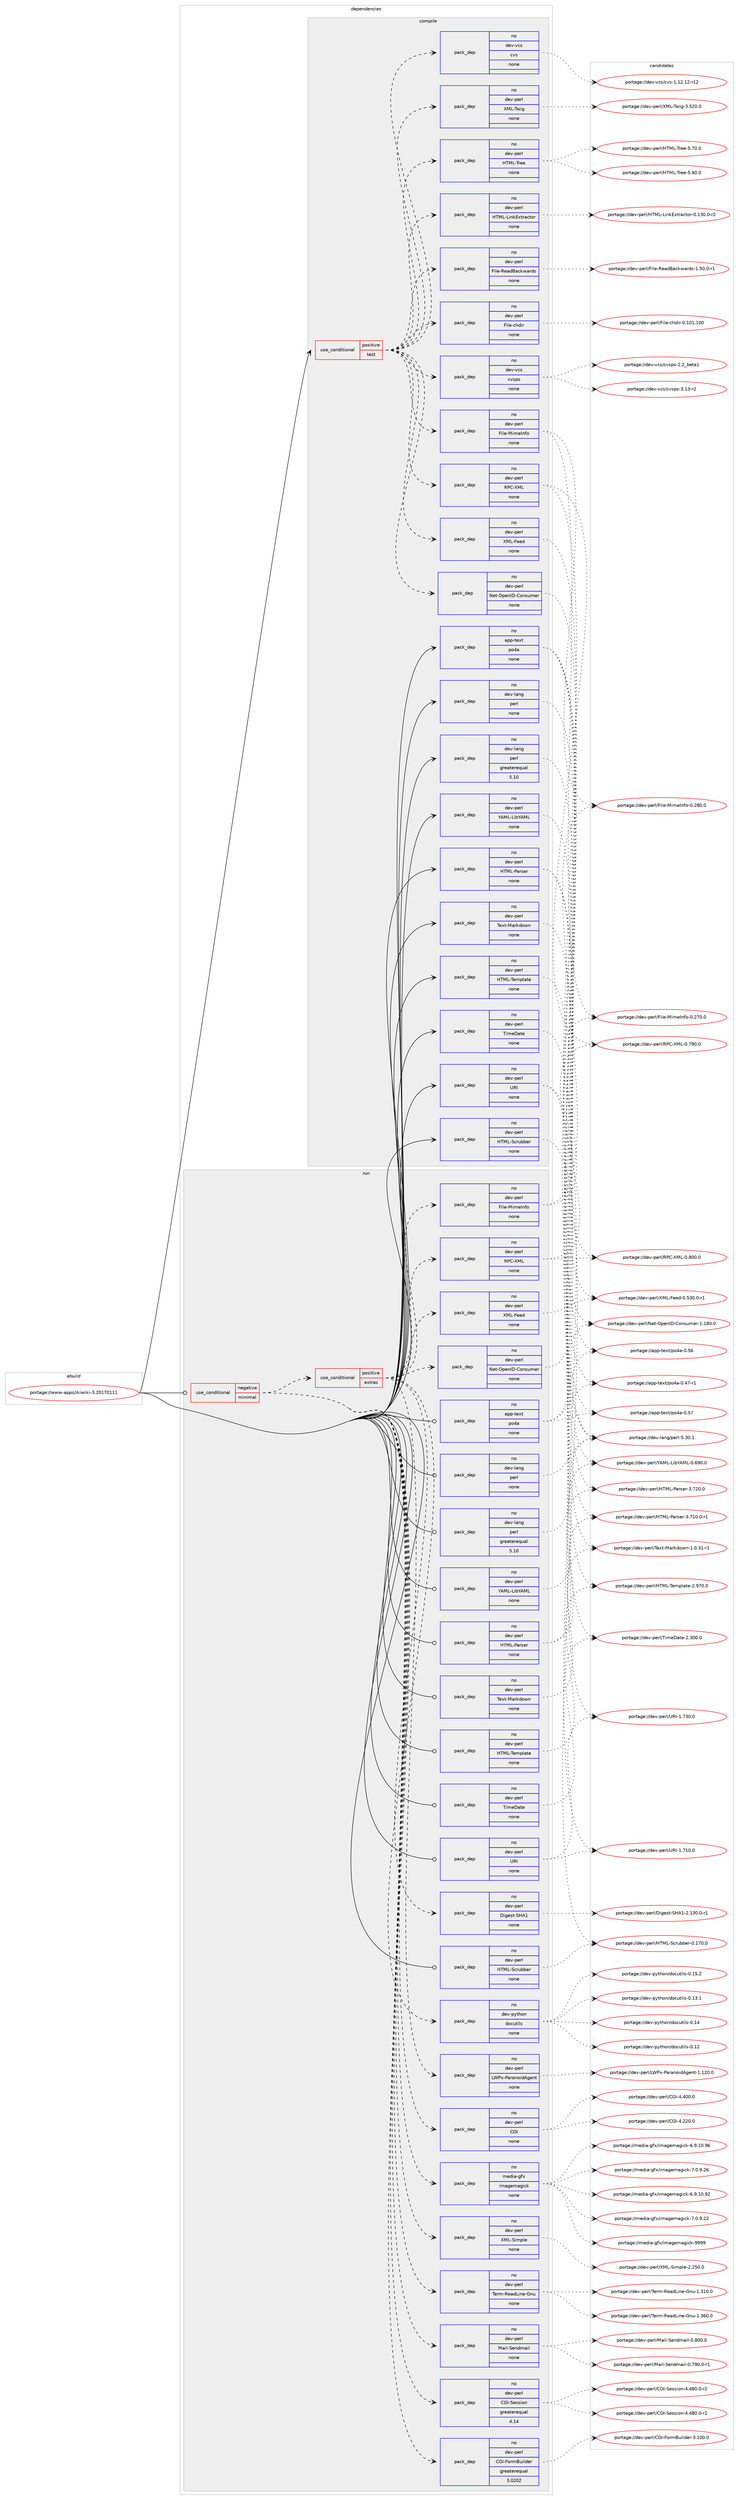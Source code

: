 digraph prolog {

# *************
# Graph options
# *************

newrank=true;
concentrate=true;
compound=true;
graph [rankdir=LR,fontname=Helvetica,fontsize=10,ranksep=1.5];#, ranksep=2.5, nodesep=0.2];
edge  [arrowhead=vee];
node  [fontname=Helvetica,fontsize=10];

# **********
# The ebuild
# **********

subgraph cluster_leftcol {
color=gray;
rank=same;
label=<<i>ebuild</i>>;
id [label="portage://www-apps/ikiwiki-3.20170111", color=red, width=4, href="../www-apps/ikiwiki-3.20170111.svg"];
}

# ****************
# The dependencies
# ****************

subgraph cluster_midcol {
color=gray;
label=<<i>dependencies</i>>;
subgraph cluster_compile {
fillcolor="#eeeeee";
style=filled;
label=<<i>compile</i>>;
subgraph cond4173 {
dependency24851 [label=<<TABLE BORDER="0" CELLBORDER="1" CELLSPACING="0" CELLPADDING="4"><TR><TD ROWSPAN="3" CELLPADDING="10">use_conditional</TD></TR><TR><TD>positive</TD></TR><TR><TD>test</TD></TR></TABLE>>, shape=none, color=red];
subgraph pack20230 {
dependency24852 [label=<<TABLE BORDER="0" CELLBORDER="1" CELLSPACING="0" CELLPADDING="4" WIDTH="220"><TR><TD ROWSPAN="6" CELLPADDING="30">pack_dep</TD></TR><TR><TD WIDTH="110">no</TD></TR><TR><TD>dev-perl</TD></TR><TR><TD>File-chdir</TD></TR><TR><TD>none</TD></TR><TR><TD></TD></TR></TABLE>>, shape=none, color=blue];
}
dependency24851:e -> dependency24852:w [weight=20,style="dashed",arrowhead="vee"];
subgraph pack20231 {
dependency24853 [label=<<TABLE BORDER="0" CELLBORDER="1" CELLSPACING="0" CELLPADDING="4" WIDTH="220"><TR><TD ROWSPAN="6" CELLPADDING="30">pack_dep</TD></TR><TR><TD WIDTH="110">no</TD></TR><TR><TD>dev-perl</TD></TR><TR><TD>File-ReadBackwards</TD></TR><TR><TD>none</TD></TR><TR><TD></TD></TR></TABLE>>, shape=none, color=blue];
}
dependency24851:e -> dependency24853:w [weight=20,style="dashed",arrowhead="vee"];
subgraph pack20232 {
dependency24854 [label=<<TABLE BORDER="0" CELLBORDER="1" CELLSPACING="0" CELLPADDING="4" WIDTH="220"><TR><TD ROWSPAN="6" CELLPADDING="30">pack_dep</TD></TR><TR><TD WIDTH="110">no</TD></TR><TR><TD>dev-perl</TD></TR><TR><TD>File-MimeInfo</TD></TR><TR><TD>none</TD></TR><TR><TD></TD></TR></TABLE>>, shape=none, color=blue];
}
dependency24851:e -> dependency24854:w [weight=20,style="dashed",arrowhead="vee"];
subgraph pack20233 {
dependency24855 [label=<<TABLE BORDER="0" CELLBORDER="1" CELLSPACING="0" CELLPADDING="4" WIDTH="220"><TR><TD ROWSPAN="6" CELLPADDING="30">pack_dep</TD></TR><TR><TD WIDTH="110">no</TD></TR><TR><TD>dev-perl</TD></TR><TR><TD>HTML-LinkExtractor</TD></TR><TR><TD>none</TD></TR><TR><TD></TD></TR></TABLE>>, shape=none, color=blue];
}
dependency24851:e -> dependency24855:w [weight=20,style="dashed",arrowhead="vee"];
subgraph pack20234 {
dependency24856 [label=<<TABLE BORDER="0" CELLBORDER="1" CELLSPACING="0" CELLPADDING="4" WIDTH="220"><TR><TD ROWSPAN="6" CELLPADDING="30">pack_dep</TD></TR><TR><TD WIDTH="110">no</TD></TR><TR><TD>dev-perl</TD></TR><TR><TD>HTML-Tree</TD></TR><TR><TD>none</TD></TR><TR><TD></TD></TR></TABLE>>, shape=none, color=blue];
}
dependency24851:e -> dependency24856:w [weight=20,style="dashed",arrowhead="vee"];
subgraph pack20235 {
dependency24857 [label=<<TABLE BORDER="0" CELLBORDER="1" CELLSPACING="0" CELLPADDING="4" WIDTH="220"><TR><TD ROWSPAN="6" CELLPADDING="30">pack_dep</TD></TR><TR><TD WIDTH="110">no</TD></TR><TR><TD>dev-perl</TD></TR><TR><TD>Net-OpenID-Consumer</TD></TR><TR><TD>none</TD></TR><TR><TD></TD></TR></TABLE>>, shape=none, color=blue];
}
dependency24851:e -> dependency24857:w [weight=20,style="dashed",arrowhead="vee"];
subgraph pack20236 {
dependency24858 [label=<<TABLE BORDER="0" CELLBORDER="1" CELLSPACING="0" CELLPADDING="4" WIDTH="220"><TR><TD ROWSPAN="6" CELLPADDING="30">pack_dep</TD></TR><TR><TD WIDTH="110">no</TD></TR><TR><TD>dev-perl</TD></TR><TR><TD>RPC-XML</TD></TR><TR><TD>none</TD></TR><TR><TD></TD></TR></TABLE>>, shape=none, color=blue];
}
dependency24851:e -> dependency24858:w [weight=20,style="dashed",arrowhead="vee"];
subgraph pack20237 {
dependency24859 [label=<<TABLE BORDER="0" CELLBORDER="1" CELLSPACING="0" CELLPADDING="4" WIDTH="220"><TR><TD ROWSPAN="6" CELLPADDING="30">pack_dep</TD></TR><TR><TD WIDTH="110">no</TD></TR><TR><TD>dev-perl</TD></TR><TR><TD>XML-Feed</TD></TR><TR><TD>none</TD></TR><TR><TD></TD></TR></TABLE>>, shape=none, color=blue];
}
dependency24851:e -> dependency24859:w [weight=20,style="dashed",arrowhead="vee"];
subgraph pack20238 {
dependency24860 [label=<<TABLE BORDER="0" CELLBORDER="1" CELLSPACING="0" CELLPADDING="4" WIDTH="220"><TR><TD ROWSPAN="6" CELLPADDING="30">pack_dep</TD></TR><TR><TD WIDTH="110">no</TD></TR><TR><TD>dev-perl</TD></TR><TR><TD>XML-Twig</TD></TR><TR><TD>none</TD></TR><TR><TD></TD></TR></TABLE>>, shape=none, color=blue];
}
dependency24851:e -> dependency24860:w [weight=20,style="dashed",arrowhead="vee"];
subgraph pack20239 {
dependency24861 [label=<<TABLE BORDER="0" CELLBORDER="1" CELLSPACING="0" CELLPADDING="4" WIDTH="220"><TR><TD ROWSPAN="6" CELLPADDING="30">pack_dep</TD></TR><TR><TD WIDTH="110">no</TD></TR><TR><TD>dev-vcs</TD></TR><TR><TD>cvs</TD></TR><TR><TD>none</TD></TR><TR><TD></TD></TR></TABLE>>, shape=none, color=blue];
}
dependency24851:e -> dependency24861:w [weight=20,style="dashed",arrowhead="vee"];
subgraph pack20240 {
dependency24862 [label=<<TABLE BORDER="0" CELLBORDER="1" CELLSPACING="0" CELLPADDING="4" WIDTH="220"><TR><TD ROWSPAN="6" CELLPADDING="30">pack_dep</TD></TR><TR><TD WIDTH="110">no</TD></TR><TR><TD>dev-vcs</TD></TR><TR><TD>cvsps</TD></TR><TR><TD>none</TD></TR><TR><TD></TD></TR></TABLE>>, shape=none, color=blue];
}
dependency24851:e -> dependency24862:w [weight=20,style="dashed",arrowhead="vee"];
}
id:e -> dependency24851:w [weight=20,style="solid",arrowhead="vee"];
subgraph pack20241 {
dependency24863 [label=<<TABLE BORDER="0" CELLBORDER="1" CELLSPACING="0" CELLPADDING="4" WIDTH="220"><TR><TD ROWSPAN="6" CELLPADDING="30">pack_dep</TD></TR><TR><TD WIDTH="110">no</TD></TR><TR><TD>app-text</TD></TR><TR><TD>po4a</TD></TR><TR><TD>none</TD></TR><TR><TD></TD></TR></TABLE>>, shape=none, color=blue];
}
id:e -> dependency24863:w [weight=20,style="solid",arrowhead="vee"];
subgraph pack20242 {
dependency24864 [label=<<TABLE BORDER="0" CELLBORDER="1" CELLSPACING="0" CELLPADDING="4" WIDTH="220"><TR><TD ROWSPAN="6" CELLPADDING="30">pack_dep</TD></TR><TR><TD WIDTH="110">no</TD></TR><TR><TD>dev-lang</TD></TR><TR><TD>perl</TD></TR><TR><TD>greaterequal</TD></TR><TR><TD>5.10</TD></TR></TABLE>>, shape=none, color=blue];
}
id:e -> dependency24864:w [weight=20,style="solid",arrowhead="vee"];
subgraph pack20243 {
dependency24865 [label=<<TABLE BORDER="0" CELLBORDER="1" CELLSPACING="0" CELLPADDING="4" WIDTH="220"><TR><TD ROWSPAN="6" CELLPADDING="30">pack_dep</TD></TR><TR><TD WIDTH="110">no</TD></TR><TR><TD>dev-lang</TD></TR><TR><TD>perl</TD></TR><TR><TD>none</TD></TR><TR><TD></TD></TR></TABLE>>, shape=none, color=blue];
}
id:e -> dependency24865:w [weight=20,style="solid",arrowhead="vee"];
subgraph pack20244 {
dependency24866 [label=<<TABLE BORDER="0" CELLBORDER="1" CELLSPACING="0" CELLPADDING="4" WIDTH="220"><TR><TD ROWSPAN="6" CELLPADDING="30">pack_dep</TD></TR><TR><TD WIDTH="110">no</TD></TR><TR><TD>dev-perl</TD></TR><TR><TD>HTML-Parser</TD></TR><TR><TD>none</TD></TR><TR><TD></TD></TR></TABLE>>, shape=none, color=blue];
}
id:e -> dependency24866:w [weight=20,style="solid",arrowhead="vee"];
subgraph pack20245 {
dependency24867 [label=<<TABLE BORDER="0" CELLBORDER="1" CELLSPACING="0" CELLPADDING="4" WIDTH="220"><TR><TD ROWSPAN="6" CELLPADDING="30">pack_dep</TD></TR><TR><TD WIDTH="110">no</TD></TR><TR><TD>dev-perl</TD></TR><TR><TD>HTML-Scrubber</TD></TR><TR><TD>none</TD></TR><TR><TD></TD></TR></TABLE>>, shape=none, color=blue];
}
id:e -> dependency24867:w [weight=20,style="solid",arrowhead="vee"];
subgraph pack20246 {
dependency24868 [label=<<TABLE BORDER="0" CELLBORDER="1" CELLSPACING="0" CELLPADDING="4" WIDTH="220"><TR><TD ROWSPAN="6" CELLPADDING="30">pack_dep</TD></TR><TR><TD WIDTH="110">no</TD></TR><TR><TD>dev-perl</TD></TR><TR><TD>HTML-Template</TD></TR><TR><TD>none</TD></TR><TR><TD></TD></TR></TABLE>>, shape=none, color=blue];
}
id:e -> dependency24868:w [weight=20,style="solid",arrowhead="vee"];
subgraph pack20247 {
dependency24869 [label=<<TABLE BORDER="0" CELLBORDER="1" CELLSPACING="0" CELLPADDING="4" WIDTH="220"><TR><TD ROWSPAN="6" CELLPADDING="30">pack_dep</TD></TR><TR><TD WIDTH="110">no</TD></TR><TR><TD>dev-perl</TD></TR><TR><TD>Text-Markdown</TD></TR><TR><TD>none</TD></TR><TR><TD></TD></TR></TABLE>>, shape=none, color=blue];
}
id:e -> dependency24869:w [weight=20,style="solid",arrowhead="vee"];
subgraph pack20248 {
dependency24870 [label=<<TABLE BORDER="0" CELLBORDER="1" CELLSPACING="0" CELLPADDING="4" WIDTH="220"><TR><TD ROWSPAN="6" CELLPADDING="30">pack_dep</TD></TR><TR><TD WIDTH="110">no</TD></TR><TR><TD>dev-perl</TD></TR><TR><TD>TimeDate</TD></TR><TR><TD>none</TD></TR><TR><TD></TD></TR></TABLE>>, shape=none, color=blue];
}
id:e -> dependency24870:w [weight=20,style="solid",arrowhead="vee"];
subgraph pack20249 {
dependency24871 [label=<<TABLE BORDER="0" CELLBORDER="1" CELLSPACING="0" CELLPADDING="4" WIDTH="220"><TR><TD ROWSPAN="6" CELLPADDING="30">pack_dep</TD></TR><TR><TD WIDTH="110">no</TD></TR><TR><TD>dev-perl</TD></TR><TR><TD>URI</TD></TR><TR><TD>none</TD></TR><TR><TD></TD></TR></TABLE>>, shape=none, color=blue];
}
id:e -> dependency24871:w [weight=20,style="solid",arrowhead="vee"];
subgraph pack20250 {
dependency24872 [label=<<TABLE BORDER="0" CELLBORDER="1" CELLSPACING="0" CELLPADDING="4" WIDTH="220"><TR><TD ROWSPAN="6" CELLPADDING="30">pack_dep</TD></TR><TR><TD WIDTH="110">no</TD></TR><TR><TD>dev-perl</TD></TR><TR><TD>YAML-LibYAML</TD></TR><TR><TD>none</TD></TR><TR><TD></TD></TR></TABLE>>, shape=none, color=blue];
}
id:e -> dependency24872:w [weight=20,style="solid",arrowhead="vee"];
}
subgraph cluster_compileandrun {
fillcolor="#eeeeee";
style=filled;
label=<<i>compile and run</i>>;
}
subgraph cluster_run {
fillcolor="#eeeeee";
style=filled;
label=<<i>run</i>>;
subgraph cond4174 {
dependency24873 [label=<<TABLE BORDER="0" CELLBORDER="1" CELLSPACING="0" CELLPADDING="4"><TR><TD ROWSPAN="3" CELLPADDING="10">use_conditional</TD></TR><TR><TD>negative</TD></TR><TR><TD>minimal</TD></TR></TABLE>>, shape=none, color=red];
subgraph pack20251 {
dependency24874 [label=<<TABLE BORDER="0" CELLBORDER="1" CELLSPACING="0" CELLPADDING="4" WIDTH="220"><TR><TD ROWSPAN="6" CELLPADDING="30">pack_dep</TD></TR><TR><TD WIDTH="110">no</TD></TR><TR><TD>dev-perl</TD></TR><TR><TD>CGI</TD></TR><TR><TD>none</TD></TR><TR><TD></TD></TR></TABLE>>, shape=none, color=blue];
}
dependency24873:e -> dependency24874:w [weight=20,style="dashed",arrowhead="vee"];
subgraph pack20252 {
dependency24875 [label=<<TABLE BORDER="0" CELLBORDER="1" CELLSPACING="0" CELLPADDING="4" WIDTH="220"><TR><TD ROWSPAN="6" CELLPADDING="30">pack_dep</TD></TR><TR><TD WIDTH="110">no</TD></TR><TR><TD>dev-perl</TD></TR><TR><TD>CGI-FormBuilder</TD></TR><TR><TD>greaterequal</TD></TR><TR><TD>3.0202</TD></TR></TABLE>>, shape=none, color=blue];
}
dependency24873:e -> dependency24875:w [weight=20,style="dashed",arrowhead="vee"];
subgraph pack20253 {
dependency24876 [label=<<TABLE BORDER="0" CELLBORDER="1" CELLSPACING="0" CELLPADDING="4" WIDTH="220"><TR><TD ROWSPAN="6" CELLPADDING="30">pack_dep</TD></TR><TR><TD WIDTH="110">no</TD></TR><TR><TD>dev-perl</TD></TR><TR><TD>CGI-Session</TD></TR><TR><TD>greaterequal</TD></TR><TR><TD>4.14</TD></TR></TABLE>>, shape=none, color=blue];
}
dependency24873:e -> dependency24876:w [weight=20,style="dashed",arrowhead="vee"];
subgraph pack20254 {
dependency24877 [label=<<TABLE BORDER="0" CELLBORDER="1" CELLSPACING="0" CELLPADDING="4" WIDTH="220"><TR><TD ROWSPAN="6" CELLPADDING="30">pack_dep</TD></TR><TR><TD WIDTH="110">no</TD></TR><TR><TD>dev-perl</TD></TR><TR><TD>Mail-Sendmail</TD></TR><TR><TD>none</TD></TR><TR><TD></TD></TR></TABLE>>, shape=none, color=blue];
}
dependency24873:e -> dependency24877:w [weight=20,style="dashed",arrowhead="vee"];
subgraph pack20255 {
dependency24878 [label=<<TABLE BORDER="0" CELLBORDER="1" CELLSPACING="0" CELLPADDING="4" WIDTH="220"><TR><TD ROWSPAN="6" CELLPADDING="30">pack_dep</TD></TR><TR><TD WIDTH="110">no</TD></TR><TR><TD>dev-perl</TD></TR><TR><TD>Term-ReadLine-Gnu</TD></TR><TR><TD>none</TD></TR><TR><TD></TD></TR></TABLE>>, shape=none, color=blue];
}
dependency24873:e -> dependency24878:w [weight=20,style="dashed",arrowhead="vee"];
subgraph pack20256 {
dependency24879 [label=<<TABLE BORDER="0" CELLBORDER="1" CELLSPACING="0" CELLPADDING="4" WIDTH="220"><TR><TD ROWSPAN="6" CELLPADDING="30">pack_dep</TD></TR><TR><TD WIDTH="110">no</TD></TR><TR><TD>dev-perl</TD></TR><TR><TD>XML-Simple</TD></TR><TR><TD>none</TD></TR><TR><TD></TD></TR></TABLE>>, shape=none, color=blue];
}
dependency24873:e -> dependency24879:w [weight=20,style="dashed",arrowhead="vee"];
subgraph pack20257 {
dependency24880 [label=<<TABLE BORDER="0" CELLBORDER="1" CELLSPACING="0" CELLPADDING="4" WIDTH="220"><TR><TD ROWSPAN="6" CELLPADDING="30">pack_dep</TD></TR><TR><TD WIDTH="110">no</TD></TR><TR><TD>media-gfx</TD></TR><TR><TD>imagemagick</TD></TR><TR><TD>none</TD></TR><TR><TD></TD></TR></TABLE>>, shape=none, color=blue];
}
dependency24873:e -> dependency24880:w [weight=20,style="dashed",arrowhead="vee"];
subgraph cond4175 {
dependency24881 [label=<<TABLE BORDER="0" CELLBORDER="1" CELLSPACING="0" CELLPADDING="4"><TR><TD ROWSPAN="3" CELLPADDING="10">use_conditional</TD></TR><TR><TD>positive</TD></TR><TR><TD>extras</TD></TR></TABLE>>, shape=none, color=red];
subgraph pack20258 {
dependency24882 [label=<<TABLE BORDER="0" CELLBORDER="1" CELLSPACING="0" CELLPADDING="4" WIDTH="220"><TR><TD ROWSPAN="6" CELLPADDING="30">pack_dep</TD></TR><TR><TD WIDTH="110">no</TD></TR><TR><TD>dev-python</TD></TR><TR><TD>docutils</TD></TR><TR><TD>none</TD></TR><TR><TD></TD></TR></TABLE>>, shape=none, color=blue];
}
dependency24881:e -> dependency24882:w [weight=20,style="dashed",arrowhead="vee"];
subgraph pack20259 {
dependency24883 [label=<<TABLE BORDER="0" CELLBORDER="1" CELLSPACING="0" CELLPADDING="4" WIDTH="220"><TR><TD ROWSPAN="6" CELLPADDING="30">pack_dep</TD></TR><TR><TD WIDTH="110">no</TD></TR><TR><TD>dev-perl</TD></TR><TR><TD>Digest-SHA1</TD></TR><TR><TD>none</TD></TR><TR><TD></TD></TR></TABLE>>, shape=none, color=blue];
}
dependency24881:e -> dependency24883:w [weight=20,style="dashed",arrowhead="vee"];
subgraph pack20260 {
dependency24884 [label=<<TABLE BORDER="0" CELLBORDER="1" CELLSPACING="0" CELLPADDING="4" WIDTH="220"><TR><TD ROWSPAN="6" CELLPADDING="30">pack_dep</TD></TR><TR><TD WIDTH="110">no</TD></TR><TR><TD>dev-perl</TD></TR><TR><TD>File-MimeInfo</TD></TR><TR><TD>none</TD></TR><TR><TD></TD></TR></TABLE>>, shape=none, color=blue];
}
dependency24881:e -> dependency24884:w [weight=20,style="dashed",arrowhead="vee"];
subgraph pack20261 {
dependency24885 [label=<<TABLE BORDER="0" CELLBORDER="1" CELLSPACING="0" CELLPADDING="4" WIDTH="220"><TR><TD ROWSPAN="6" CELLPADDING="30">pack_dep</TD></TR><TR><TD WIDTH="110">no</TD></TR><TR><TD>dev-perl</TD></TR><TR><TD>RPC-XML</TD></TR><TR><TD>none</TD></TR><TR><TD></TD></TR></TABLE>>, shape=none, color=blue];
}
dependency24881:e -> dependency24885:w [weight=20,style="dashed",arrowhead="vee"];
subgraph pack20262 {
dependency24886 [label=<<TABLE BORDER="0" CELLBORDER="1" CELLSPACING="0" CELLPADDING="4" WIDTH="220"><TR><TD ROWSPAN="6" CELLPADDING="30">pack_dep</TD></TR><TR><TD WIDTH="110">no</TD></TR><TR><TD>dev-perl</TD></TR><TR><TD>XML-Feed</TD></TR><TR><TD>none</TD></TR><TR><TD></TD></TR></TABLE>>, shape=none, color=blue];
}
dependency24881:e -> dependency24886:w [weight=20,style="dashed",arrowhead="vee"];
subgraph pack20263 {
dependency24887 [label=<<TABLE BORDER="0" CELLBORDER="1" CELLSPACING="0" CELLPADDING="4" WIDTH="220"><TR><TD ROWSPAN="6" CELLPADDING="30">pack_dep</TD></TR><TR><TD WIDTH="110">no</TD></TR><TR><TD>dev-perl</TD></TR><TR><TD>LWPx-ParanoidAgent</TD></TR><TR><TD>none</TD></TR><TR><TD></TD></TR></TABLE>>, shape=none, color=blue];
}
dependency24881:e -> dependency24887:w [weight=20,style="dashed",arrowhead="vee"];
subgraph pack20264 {
dependency24888 [label=<<TABLE BORDER="0" CELLBORDER="1" CELLSPACING="0" CELLPADDING="4" WIDTH="220"><TR><TD ROWSPAN="6" CELLPADDING="30">pack_dep</TD></TR><TR><TD WIDTH="110">no</TD></TR><TR><TD>dev-perl</TD></TR><TR><TD>Net-OpenID-Consumer</TD></TR><TR><TD>none</TD></TR><TR><TD></TD></TR></TABLE>>, shape=none, color=blue];
}
dependency24881:e -> dependency24888:w [weight=20,style="dashed",arrowhead="vee"];
}
dependency24873:e -> dependency24881:w [weight=20,style="dashed",arrowhead="vee"];
}
id:e -> dependency24873:w [weight=20,style="solid",arrowhead="odot"];
subgraph pack20265 {
dependency24889 [label=<<TABLE BORDER="0" CELLBORDER="1" CELLSPACING="0" CELLPADDING="4" WIDTH="220"><TR><TD ROWSPAN="6" CELLPADDING="30">pack_dep</TD></TR><TR><TD WIDTH="110">no</TD></TR><TR><TD>app-text</TD></TR><TR><TD>po4a</TD></TR><TR><TD>none</TD></TR><TR><TD></TD></TR></TABLE>>, shape=none, color=blue];
}
id:e -> dependency24889:w [weight=20,style="solid",arrowhead="odot"];
subgraph pack20266 {
dependency24890 [label=<<TABLE BORDER="0" CELLBORDER="1" CELLSPACING="0" CELLPADDING="4" WIDTH="220"><TR><TD ROWSPAN="6" CELLPADDING="30">pack_dep</TD></TR><TR><TD WIDTH="110">no</TD></TR><TR><TD>dev-lang</TD></TR><TR><TD>perl</TD></TR><TR><TD>greaterequal</TD></TR><TR><TD>5.10</TD></TR></TABLE>>, shape=none, color=blue];
}
id:e -> dependency24890:w [weight=20,style="solid",arrowhead="odot"];
subgraph pack20267 {
dependency24891 [label=<<TABLE BORDER="0" CELLBORDER="1" CELLSPACING="0" CELLPADDING="4" WIDTH="220"><TR><TD ROWSPAN="6" CELLPADDING="30">pack_dep</TD></TR><TR><TD WIDTH="110">no</TD></TR><TR><TD>dev-lang</TD></TR><TR><TD>perl</TD></TR><TR><TD>none</TD></TR><TR><TD></TD></TR></TABLE>>, shape=none, color=blue];
}
id:e -> dependency24891:w [weight=20,style="solid",arrowhead="odot"];
subgraph pack20268 {
dependency24892 [label=<<TABLE BORDER="0" CELLBORDER="1" CELLSPACING="0" CELLPADDING="4" WIDTH="220"><TR><TD ROWSPAN="6" CELLPADDING="30">pack_dep</TD></TR><TR><TD WIDTH="110">no</TD></TR><TR><TD>dev-perl</TD></TR><TR><TD>HTML-Parser</TD></TR><TR><TD>none</TD></TR><TR><TD></TD></TR></TABLE>>, shape=none, color=blue];
}
id:e -> dependency24892:w [weight=20,style="solid",arrowhead="odot"];
subgraph pack20269 {
dependency24893 [label=<<TABLE BORDER="0" CELLBORDER="1" CELLSPACING="0" CELLPADDING="4" WIDTH="220"><TR><TD ROWSPAN="6" CELLPADDING="30">pack_dep</TD></TR><TR><TD WIDTH="110">no</TD></TR><TR><TD>dev-perl</TD></TR><TR><TD>HTML-Scrubber</TD></TR><TR><TD>none</TD></TR><TR><TD></TD></TR></TABLE>>, shape=none, color=blue];
}
id:e -> dependency24893:w [weight=20,style="solid",arrowhead="odot"];
subgraph pack20270 {
dependency24894 [label=<<TABLE BORDER="0" CELLBORDER="1" CELLSPACING="0" CELLPADDING="4" WIDTH="220"><TR><TD ROWSPAN="6" CELLPADDING="30">pack_dep</TD></TR><TR><TD WIDTH="110">no</TD></TR><TR><TD>dev-perl</TD></TR><TR><TD>HTML-Template</TD></TR><TR><TD>none</TD></TR><TR><TD></TD></TR></TABLE>>, shape=none, color=blue];
}
id:e -> dependency24894:w [weight=20,style="solid",arrowhead="odot"];
subgraph pack20271 {
dependency24895 [label=<<TABLE BORDER="0" CELLBORDER="1" CELLSPACING="0" CELLPADDING="4" WIDTH="220"><TR><TD ROWSPAN="6" CELLPADDING="30">pack_dep</TD></TR><TR><TD WIDTH="110">no</TD></TR><TR><TD>dev-perl</TD></TR><TR><TD>Text-Markdown</TD></TR><TR><TD>none</TD></TR><TR><TD></TD></TR></TABLE>>, shape=none, color=blue];
}
id:e -> dependency24895:w [weight=20,style="solid",arrowhead="odot"];
subgraph pack20272 {
dependency24896 [label=<<TABLE BORDER="0" CELLBORDER="1" CELLSPACING="0" CELLPADDING="4" WIDTH="220"><TR><TD ROWSPAN="6" CELLPADDING="30">pack_dep</TD></TR><TR><TD WIDTH="110">no</TD></TR><TR><TD>dev-perl</TD></TR><TR><TD>TimeDate</TD></TR><TR><TD>none</TD></TR><TR><TD></TD></TR></TABLE>>, shape=none, color=blue];
}
id:e -> dependency24896:w [weight=20,style="solid",arrowhead="odot"];
subgraph pack20273 {
dependency24897 [label=<<TABLE BORDER="0" CELLBORDER="1" CELLSPACING="0" CELLPADDING="4" WIDTH="220"><TR><TD ROWSPAN="6" CELLPADDING="30">pack_dep</TD></TR><TR><TD WIDTH="110">no</TD></TR><TR><TD>dev-perl</TD></TR><TR><TD>URI</TD></TR><TR><TD>none</TD></TR><TR><TD></TD></TR></TABLE>>, shape=none, color=blue];
}
id:e -> dependency24897:w [weight=20,style="solid",arrowhead="odot"];
subgraph pack20274 {
dependency24898 [label=<<TABLE BORDER="0" CELLBORDER="1" CELLSPACING="0" CELLPADDING="4" WIDTH="220"><TR><TD ROWSPAN="6" CELLPADDING="30">pack_dep</TD></TR><TR><TD WIDTH="110">no</TD></TR><TR><TD>dev-perl</TD></TR><TR><TD>YAML-LibYAML</TD></TR><TR><TD>none</TD></TR><TR><TD></TD></TR></TABLE>>, shape=none, color=blue];
}
id:e -> dependency24898:w [weight=20,style="solid",arrowhead="odot"];
}
}

# **************
# The candidates
# **************

subgraph cluster_choices {
rank=same;
color=gray;
label=<<i>candidates</i>>;

subgraph choice20230 {
color=black;
nodesep=1;
choice100101118451121011141084770105108101459910410010511445484649484946494848 [label="portage://dev-perl/File-chdir-0.101.100", color=red, width=4,href="../dev-perl/File-chdir-0.101.100.svg"];
dependency24852:e -> choice100101118451121011141084770105108101459910410010511445484649484946494848:w [style=dotted,weight="100"];
}
subgraph choice20231 {
color=black;
nodesep=1;
choice10010111845112101114108477010510810145821019710066979910711997114100115454946534846484511449 [label="portage://dev-perl/File-ReadBackwards-1.50.0-r1", color=red, width=4,href="../dev-perl/File-ReadBackwards-1.50.0-r1.svg"];
dependency24853:e -> choice10010111845112101114108477010510810145821019710066979910711997114100115454946534846484511449:w [style=dotted,weight="100"];
}
subgraph choice20232 {
color=black;
nodesep=1;
choice1001011184511210111410847701051081014577105109101731101021114548465056484648 [label="portage://dev-perl/File-MimeInfo-0.280.0", color=red, width=4,href="../dev-perl/File-MimeInfo-0.280.0.svg"];
choice1001011184511210111410847701051081014577105109101731101021114548465055484648 [label="portage://dev-perl/File-MimeInfo-0.270.0", color=red, width=4,href="../dev-perl/File-MimeInfo-0.270.0.svg"];
dependency24854:e -> choice1001011184511210111410847701051081014577105109101731101021114548465056484648:w [style=dotted,weight="100"];
dependency24854:e -> choice1001011184511210111410847701051081014577105109101731101021114548465055484648:w [style=dotted,weight="100"];
}
subgraph choice20233 {
color=black;
nodesep=1;
choice100101118451121011141084772847776457610511010769120116114979911611111445484649514846484511450 [label="portage://dev-perl/HTML-LinkExtractor-0.130.0-r2", color=red, width=4,href="../dev-perl/HTML-LinkExtractor-0.130.0-r2.svg"];
dependency24855:e -> choice100101118451121011141084772847776457610511010769120116114979911611111445484649514846484511450:w [style=dotted,weight="100"];
}
subgraph choice20234 {
color=black;
nodesep=1;
choice100101118451121011141084772847776458411410110145534655484648 [label="portage://dev-perl/HTML-Tree-5.70.0", color=red, width=4,href="../dev-perl/HTML-Tree-5.70.0.svg"];
choice100101118451121011141084772847776458411410110145534654484648 [label="portage://dev-perl/HTML-Tree-5.60.0", color=red, width=4,href="../dev-perl/HTML-Tree-5.60.0.svg"];
dependency24856:e -> choice100101118451121011141084772847776458411410110145534655484648:w [style=dotted,weight="100"];
dependency24856:e -> choice100101118451121011141084772847776458411410110145534654484648:w [style=dotted,weight="100"];
}
subgraph choice20235 {
color=black;
nodesep=1;
choice1001011184511210111410847781011164579112101110736845671111101151171091011144549464956484648 [label="portage://dev-perl/Net-OpenID-Consumer-1.180.0", color=red, width=4,href="../dev-perl/Net-OpenID-Consumer-1.180.0.svg"];
dependency24857:e -> choice1001011184511210111410847781011164579112101110736845671111101151171091011144549464956484648:w [style=dotted,weight="100"];
}
subgraph choice20236 {
color=black;
nodesep=1;
choice1001011184511210111410847828067458877764548465648484648 [label="portage://dev-perl/RPC-XML-0.800.0", color=red, width=4,href="../dev-perl/RPC-XML-0.800.0.svg"];
choice1001011184511210111410847828067458877764548465557484648 [label="portage://dev-perl/RPC-XML-0.790.0", color=red, width=4,href="../dev-perl/RPC-XML-0.790.0.svg"];
dependency24858:e -> choice1001011184511210111410847828067458877764548465648484648:w [style=dotted,weight="100"];
dependency24858:e -> choice1001011184511210111410847828067458877764548465557484648:w [style=dotted,weight="100"];
}
subgraph choice20237 {
color=black;
nodesep=1;
choice1001011184511210111410847887776457010110110045484653514846484511449 [label="portage://dev-perl/XML-Feed-0.530.0-r1", color=red, width=4,href="../dev-perl/XML-Feed-0.530.0-r1.svg"];
dependency24859:e -> choice1001011184511210111410847887776457010110110045484653514846484511449:w [style=dotted,weight="100"];
}
subgraph choice20238 {
color=black;
nodesep=1;
choice100101118451121011141084788777645841191051034551465350484648 [label="portage://dev-perl/XML-Twig-3.520.0", color=red, width=4,href="../dev-perl/XML-Twig-3.520.0.svg"];
dependency24860:e -> choice100101118451121011141084788777645841191051034551465350484648:w [style=dotted,weight="100"];
}
subgraph choice20239 {
color=black;
nodesep=1;
choice100101118451189911547991181154549464950464950451144950 [label="portage://dev-vcs/cvs-1.12.12-r12", color=red, width=4,href="../dev-vcs/cvs-1.12.12-r12.svg"];
dependency24861:e -> choice100101118451189911547991181154549464950464950451144950:w [style=dotted,weight="100"];
}
subgraph choice20240 {
color=black;
nodesep=1;
choice1001011184511899115479911811511211545514649514511450 [label="portage://dev-vcs/cvsps-3.13-r2", color=red, width=4,href="../dev-vcs/cvsps-3.13-r2.svg"];
choice100101118451189911547991181151121154550465095981011169749 [label="portage://dev-vcs/cvsps-2.2_beta1", color=red, width=4,href="../dev-vcs/cvsps-2.2_beta1.svg"];
dependency24862:e -> choice1001011184511899115479911811511211545514649514511450:w [style=dotted,weight="100"];
dependency24862:e -> choice100101118451189911547991181151121154550465095981011169749:w [style=dotted,weight="100"];
}
subgraph choice20241 {
color=black;
nodesep=1;
choice97112112451161011201164711211152974548465355 [label="portage://app-text/po4a-0.57", color=red, width=4,href="../app-text/po4a-0.57.svg"];
choice97112112451161011201164711211152974548465354 [label="portage://app-text/po4a-0.56", color=red, width=4,href="../app-text/po4a-0.56.svg"];
choice971121124511610112011647112111529745484652554511449 [label="portage://app-text/po4a-0.47-r1", color=red, width=4,href="../app-text/po4a-0.47-r1.svg"];
dependency24863:e -> choice97112112451161011201164711211152974548465355:w [style=dotted,weight="100"];
dependency24863:e -> choice97112112451161011201164711211152974548465354:w [style=dotted,weight="100"];
dependency24863:e -> choice971121124511610112011647112111529745484652554511449:w [style=dotted,weight="100"];
}
subgraph choice20242 {
color=black;
nodesep=1;
choice10010111845108971101034711210111410845534651484649 [label="portage://dev-lang/perl-5.30.1", color=red, width=4,href="../dev-lang/perl-5.30.1.svg"];
dependency24864:e -> choice10010111845108971101034711210111410845534651484649:w [style=dotted,weight="100"];
}
subgraph choice20243 {
color=black;
nodesep=1;
choice10010111845108971101034711210111410845534651484649 [label="portage://dev-lang/perl-5.30.1", color=red, width=4,href="../dev-lang/perl-5.30.1.svg"];
dependency24865:e -> choice10010111845108971101034711210111410845534651484649:w [style=dotted,weight="100"];
}
subgraph choice20244 {
color=black;
nodesep=1;
choice1001011184511210111410847728477764580971141151011144551465550484648 [label="portage://dev-perl/HTML-Parser-3.720.0", color=red, width=4,href="../dev-perl/HTML-Parser-3.720.0.svg"];
choice10010111845112101114108477284777645809711411510111445514655494846484511449 [label="portage://dev-perl/HTML-Parser-3.710.0-r1", color=red, width=4,href="../dev-perl/HTML-Parser-3.710.0-r1.svg"];
dependency24866:e -> choice1001011184511210111410847728477764580971141151011144551465550484648:w [style=dotted,weight="100"];
dependency24866:e -> choice10010111845112101114108477284777645809711411510111445514655494846484511449:w [style=dotted,weight="100"];
}
subgraph choice20245 {
color=black;
nodesep=1;
choice10010111845112101114108477284777645839911411798981011144548464955484648 [label="portage://dev-perl/HTML-Scrubber-0.170.0", color=red, width=4,href="../dev-perl/HTML-Scrubber-0.170.0.svg"];
dependency24867:e -> choice10010111845112101114108477284777645839911411798981011144548464955484648:w [style=dotted,weight="100"];
}
subgraph choice20246 {
color=black;
nodesep=1;
choice1001011184511210111410847728477764584101109112108971161014550465755484648 [label="portage://dev-perl/HTML-Template-2.970.0", color=red, width=4,href="../dev-perl/HTML-Template-2.970.0.svg"];
dependency24868:e -> choice1001011184511210111410847728477764584101109112108971161014550465755484648:w [style=dotted,weight="100"];
}
subgraph choice20247 {
color=black;
nodesep=1;
choice100101118451121011141084784101120116457797114107100111119110454946484651494511449 [label="portage://dev-perl/Text-Markdown-1.0.31-r1", color=red, width=4,href="../dev-perl/Text-Markdown-1.0.31-r1.svg"];
dependency24869:e -> choice100101118451121011141084784101120116457797114107100111119110454946484651494511449:w [style=dotted,weight="100"];
}
subgraph choice20248 {
color=black;
nodesep=1;
choice10010111845112101114108478410510910168971161014550465148484648 [label="portage://dev-perl/TimeDate-2.300.0", color=red, width=4,href="../dev-perl/TimeDate-2.300.0.svg"];
dependency24870:e -> choice10010111845112101114108478410510910168971161014550465148484648:w [style=dotted,weight="100"];
}
subgraph choice20249 {
color=black;
nodesep=1;
choice10010111845112101114108478582734549465551484648 [label="portage://dev-perl/URI-1.730.0", color=red, width=4,href="../dev-perl/URI-1.730.0.svg"];
choice10010111845112101114108478582734549465549484648 [label="portage://dev-perl/URI-1.710.0", color=red, width=4,href="../dev-perl/URI-1.710.0.svg"];
dependency24871:e -> choice10010111845112101114108478582734549465551484648:w [style=dotted,weight="100"];
dependency24871:e -> choice10010111845112101114108478582734549465549484648:w [style=dotted,weight="100"];
}
subgraph choice20250 {
color=black;
nodesep=1;
choice100101118451121011141084789657776457610598896577764548465457484648 [label="portage://dev-perl/YAML-LibYAML-0.690.0", color=red, width=4,href="../dev-perl/YAML-LibYAML-0.690.0.svg"];
dependency24872:e -> choice100101118451121011141084789657776457610598896577764548465457484648:w [style=dotted,weight="100"];
}
subgraph choice20251 {
color=black;
nodesep=1;
choice10010111845112101114108476771734552465248484648 [label="portage://dev-perl/CGI-4.400.0", color=red, width=4,href="../dev-perl/CGI-4.400.0.svg"];
choice10010111845112101114108476771734552465050484648 [label="portage://dev-perl/CGI-4.220.0", color=red, width=4,href="../dev-perl/CGI-4.220.0.svg"];
dependency24874:e -> choice10010111845112101114108476771734552465248484648:w [style=dotted,weight="100"];
dependency24874:e -> choice10010111845112101114108476771734552465050484648:w [style=dotted,weight="100"];
}
subgraph choice20252 {
color=black;
nodesep=1;
choice10010111845112101114108476771734570111114109661171051081001011144551464948484648 [label="portage://dev-perl/CGI-FormBuilder-3.100.0", color=red, width=4,href="../dev-perl/CGI-FormBuilder-3.100.0.svg"];
dependency24875:e -> choice10010111845112101114108476771734570111114109661171051081001011144551464948484648:w [style=dotted,weight="100"];
}
subgraph choice20253 {
color=black;
nodesep=1;
choice1001011184511210111410847677173458310111511510511111045524652564846484511450 [label="portage://dev-perl/CGI-Session-4.480.0-r2", color=red, width=4,href="../dev-perl/CGI-Session-4.480.0-r2.svg"];
choice1001011184511210111410847677173458310111511510511111045524652564846484511449 [label="portage://dev-perl/CGI-Session-4.480.0-r1", color=red, width=4,href="../dev-perl/CGI-Session-4.480.0-r1.svg"];
dependency24876:e -> choice1001011184511210111410847677173458310111511510511111045524652564846484511450:w [style=dotted,weight="100"];
dependency24876:e -> choice1001011184511210111410847677173458310111511510511111045524652564846484511449:w [style=dotted,weight="100"];
}
subgraph choice20254 {
color=black;
nodesep=1;
choice100101118451121011141084777971051084583101110100109971051084548465648484648 [label="portage://dev-perl/Mail-Sendmail-0.800.0", color=red, width=4,href="../dev-perl/Mail-Sendmail-0.800.0.svg"];
choice1001011184511210111410847779710510845831011101001099710510845484655574846484511449 [label="portage://dev-perl/Mail-Sendmail-0.790.0-r1", color=red, width=4,href="../dev-perl/Mail-Sendmail-0.790.0-r1.svg"];
dependency24877:e -> choice100101118451121011141084777971051084583101110100109971051084548465648484648:w [style=dotted,weight="100"];
dependency24877:e -> choice1001011184511210111410847779710510845831011101001099710510845484655574846484511449:w [style=dotted,weight="100"];
}
subgraph choice20255 {
color=black;
nodesep=1;
choice1001011184511210111410847841011141094582101971007610511010145711101174549465154484648 [label="portage://dev-perl/Term-ReadLine-Gnu-1.360.0", color=red, width=4,href="../dev-perl/Term-ReadLine-Gnu-1.360.0.svg"];
choice1001011184511210111410847841011141094582101971007610511010145711101174549465149484648 [label="portage://dev-perl/Term-ReadLine-Gnu-1.310.0", color=red, width=4,href="../dev-perl/Term-ReadLine-Gnu-1.310.0.svg"];
dependency24878:e -> choice1001011184511210111410847841011141094582101971007610511010145711101174549465154484648:w [style=dotted,weight="100"];
dependency24878:e -> choice1001011184511210111410847841011141094582101971007610511010145711101174549465149484648:w [style=dotted,weight="100"];
}
subgraph choice20256 {
color=black;
nodesep=1;
choice100101118451121011141084788777645831051091121081014550465053484648 [label="portage://dev-perl/XML-Simple-2.250.0", color=red, width=4,href="../dev-perl/XML-Simple-2.250.0.svg"];
dependency24879:e -> choice100101118451121011141084788777645831051091121081014550465053484648:w [style=dotted,weight="100"];
}
subgraph choice20257 {
color=black;
nodesep=1;
choice1091011001059745103102120471051099710310110997103105991074557575757 [label="portage://media-gfx/imagemagick-9999", color=red, width=4,href="../media-gfx/imagemagick-9999.svg"];
choice109101100105974510310212047105109971031011099710310599107455546484657465054 [label="portage://media-gfx/imagemagick-7.0.9.26", color=red, width=4,href="../media-gfx/imagemagick-7.0.9.26.svg"];
choice109101100105974510310212047105109971031011099710310599107455546484657465050 [label="portage://media-gfx/imagemagick-7.0.9.22", color=red, width=4,href="../media-gfx/imagemagick-7.0.9.22.svg"];
choice10910110010597451031021204710510997103101109971031059910745544657464948465754 [label="portage://media-gfx/imagemagick-6.9.10.96", color=red, width=4,href="../media-gfx/imagemagick-6.9.10.96.svg"];
choice10910110010597451031021204710510997103101109971031059910745544657464948465750 [label="portage://media-gfx/imagemagick-6.9.10.92", color=red, width=4,href="../media-gfx/imagemagick-6.9.10.92.svg"];
dependency24880:e -> choice1091011001059745103102120471051099710310110997103105991074557575757:w [style=dotted,weight="100"];
dependency24880:e -> choice109101100105974510310212047105109971031011099710310599107455546484657465054:w [style=dotted,weight="100"];
dependency24880:e -> choice109101100105974510310212047105109971031011099710310599107455546484657465050:w [style=dotted,weight="100"];
dependency24880:e -> choice10910110010597451031021204710510997103101109971031059910745544657464948465754:w [style=dotted,weight="100"];
dependency24880:e -> choice10910110010597451031021204710510997103101109971031059910745544657464948465750:w [style=dotted,weight="100"];
}
subgraph choice20258 {
color=black;
nodesep=1;
choice10010111845112121116104111110471001119911711610510811545484649534650 [label="portage://dev-python/docutils-0.15.2", color=red, width=4,href="../dev-python/docutils-0.15.2.svg"];
choice1001011184511212111610411111047100111991171161051081154548464952 [label="portage://dev-python/docutils-0.14", color=red, width=4,href="../dev-python/docutils-0.14.svg"];
choice10010111845112121116104111110471001119911711610510811545484649514649 [label="portage://dev-python/docutils-0.13.1", color=red, width=4,href="../dev-python/docutils-0.13.1.svg"];
choice1001011184511212111610411111047100111991171161051081154548464950 [label="portage://dev-python/docutils-0.12", color=red, width=4,href="../dev-python/docutils-0.12.svg"];
dependency24882:e -> choice10010111845112121116104111110471001119911711610510811545484649534650:w [style=dotted,weight="100"];
dependency24882:e -> choice1001011184511212111610411111047100111991171161051081154548464952:w [style=dotted,weight="100"];
dependency24882:e -> choice10010111845112121116104111110471001119911711610510811545484649514649:w [style=dotted,weight="100"];
dependency24882:e -> choice1001011184511212111610411111047100111991171161051081154548464950:w [style=dotted,weight="100"];
}
subgraph choice20259 {
color=black;
nodesep=1;
choice100101118451121011141084768105103101115116458372654945504649514846484511449 [label="portage://dev-perl/Digest-SHA1-2.130.0-r1", color=red, width=4,href="../dev-perl/Digest-SHA1-2.130.0-r1.svg"];
dependency24883:e -> choice100101118451121011141084768105103101115116458372654945504649514846484511449:w [style=dotted,weight="100"];
}
subgraph choice20260 {
color=black;
nodesep=1;
choice1001011184511210111410847701051081014577105109101731101021114548465056484648 [label="portage://dev-perl/File-MimeInfo-0.280.0", color=red, width=4,href="../dev-perl/File-MimeInfo-0.280.0.svg"];
choice1001011184511210111410847701051081014577105109101731101021114548465055484648 [label="portage://dev-perl/File-MimeInfo-0.270.0", color=red, width=4,href="../dev-perl/File-MimeInfo-0.270.0.svg"];
dependency24884:e -> choice1001011184511210111410847701051081014577105109101731101021114548465056484648:w [style=dotted,weight="100"];
dependency24884:e -> choice1001011184511210111410847701051081014577105109101731101021114548465055484648:w [style=dotted,weight="100"];
}
subgraph choice20261 {
color=black;
nodesep=1;
choice1001011184511210111410847828067458877764548465648484648 [label="portage://dev-perl/RPC-XML-0.800.0", color=red, width=4,href="../dev-perl/RPC-XML-0.800.0.svg"];
choice1001011184511210111410847828067458877764548465557484648 [label="portage://dev-perl/RPC-XML-0.790.0", color=red, width=4,href="../dev-perl/RPC-XML-0.790.0.svg"];
dependency24885:e -> choice1001011184511210111410847828067458877764548465648484648:w [style=dotted,weight="100"];
dependency24885:e -> choice1001011184511210111410847828067458877764548465557484648:w [style=dotted,weight="100"];
}
subgraph choice20262 {
color=black;
nodesep=1;
choice1001011184511210111410847887776457010110110045484653514846484511449 [label="portage://dev-perl/XML-Feed-0.530.0-r1", color=red, width=4,href="../dev-perl/XML-Feed-0.530.0-r1.svg"];
dependency24886:e -> choice1001011184511210111410847887776457010110110045484653514846484511449:w [style=dotted,weight="100"];
}
subgraph choice20263 {
color=black;
nodesep=1;
choice100101118451121011141084776878012045809711497110111105100651031011101164549464950484648 [label="portage://dev-perl/LWPx-ParanoidAgent-1.120.0", color=red, width=4,href="../dev-perl/LWPx-ParanoidAgent-1.120.0.svg"];
dependency24887:e -> choice100101118451121011141084776878012045809711497110111105100651031011101164549464950484648:w [style=dotted,weight="100"];
}
subgraph choice20264 {
color=black;
nodesep=1;
choice1001011184511210111410847781011164579112101110736845671111101151171091011144549464956484648 [label="portage://dev-perl/Net-OpenID-Consumer-1.180.0", color=red, width=4,href="../dev-perl/Net-OpenID-Consumer-1.180.0.svg"];
dependency24888:e -> choice1001011184511210111410847781011164579112101110736845671111101151171091011144549464956484648:w [style=dotted,weight="100"];
}
subgraph choice20265 {
color=black;
nodesep=1;
choice97112112451161011201164711211152974548465355 [label="portage://app-text/po4a-0.57", color=red, width=4,href="../app-text/po4a-0.57.svg"];
choice97112112451161011201164711211152974548465354 [label="portage://app-text/po4a-0.56", color=red, width=4,href="../app-text/po4a-0.56.svg"];
choice971121124511610112011647112111529745484652554511449 [label="portage://app-text/po4a-0.47-r1", color=red, width=4,href="../app-text/po4a-0.47-r1.svg"];
dependency24889:e -> choice97112112451161011201164711211152974548465355:w [style=dotted,weight="100"];
dependency24889:e -> choice97112112451161011201164711211152974548465354:w [style=dotted,weight="100"];
dependency24889:e -> choice971121124511610112011647112111529745484652554511449:w [style=dotted,weight="100"];
}
subgraph choice20266 {
color=black;
nodesep=1;
choice10010111845108971101034711210111410845534651484649 [label="portage://dev-lang/perl-5.30.1", color=red, width=4,href="../dev-lang/perl-5.30.1.svg"];
dependency24890:e -> choice10010111845108971101034711210111410845534651484649:w [style=dotted,weight="100"];
}
subgraph choice20267 {
color=black;
nodesep=1;
choice10010111845108971101034711210111410845534651484649 [label="portage://dev-lang/perl-5.30.1", color=red, width=4,href="../dev-lang/perl-5.30.1.svg"];
dependency24891:e -> choice10010111845108971101034711210111410845534651484649:w [style=dotted,weight="100"];
}
subgraph choice20268 {
color=black;
nodesep=1;
choice1001011184511210111410847728477764580971141151011144551465550484648 [label="portage://dev-perl/HTML-Parser-3.720.0", color=red, width=4,href="../dev-perl/HTML-Parser-3.720.0.svg"];
choice10010111845112101114108477284777645809711411510111445514655494846484511449 [label="portage://dev-perl/HTML-Parser-3.710.0-r1", color=red, width=4,href="../dev-perl/HTML-Parser-3.710.0-r1.svg"];
dependency24892:e -> choice1001011184511210111410847728477764580971141151011144551465550484648:w [style=dotted,weight="100"];
dependency24892:e -> choice10010111845112101114108477284777645809711411510111445514655494846484511449:w [style=dotted,weight="100"];
}
subgraph choice20269 {
color=black;
nodesep=1;
choice10010111845112101114108477284777645839911411798981011144548464955484648 [label="portage://dev-perl/HTML-Scrubber-0.170.0", color=red, width=4,href="../dev-perl/HTML-Scrubber-0.170.0.svg"];
dependency24893:e -> choice10010111845112101114108477284777645839911411798981011144548464955484648:w [style=dotted,weight="100"];
}
subgraph choice20270 {
color=black;
nodesep=1;
choice1001011184511210111410847728477764584101109112108971161014550465755484648 [label="portage://dev-perl/HTML-Template-2.970.0", color=red, width=4,href="../dev-perl/HTML-Template-2.970.0.svg"];
dependency24894:e -> choice1001011184511210111410847728477764584101109112108971161014550465755484648:w [style=dotted,weight="100"];
}
subgraph choice20271 {
color=black;
nodesep=1;
choice100101118451121011141084784101120116457797114107100111119110454946484651494511449 [label="portage://dev-perl/Text-Markdown-1.0.31-r1", color=red, width=4,href="../dev-perl/Text-Markdown-1.0.31-r1.svg"];
dependency24895:e -> choice100101118451121011141084784101120116457797114107100111119110454946484651494511449:w [style=dotted,weight="100"];
}
subgraph choice20272 {
color=black;
nodesep=1;
choice10010111845112101114108478410510910168971161014550465148484648 [label="portage://dev-perl/TimeDate-2.300.0", color=red, width=4,href="../dev-perl/TimeDate-2.300.0.svg"];
dependency24896:e -> choice10010111845112101114108478410510910168971161014550465148484648:w [style=dotted,weight="100"];
}
subgraph choice20273 {
color=black;
nodesep=1;
choice10010111845112101114108478582734549465551484648 [label="portage://dev-perl/URI-1.730.0", color=red, width=4,href="../dev-perl/URI-1.730.0.svg"];
choice10010111845112101114108478582734549465549484648 [label="portage://dev-perl/URI-1.710.0", color=red, width=4,href="../dev-perl/URI-1.710.0.svg"];
dependency24897:e -> choice10010111845112101114108478582734549465551484648:w [style=dotted,weight="100"];
dependency24897:e -> choice10010111845112101114108478582734549465549484648:w [style=dotted,weight="100"];
}
subgraph choice20274 {
color=black;
nodesep=1;
choice100101118451121011141084789657776457610598896577764548465457484648 [label="portage://dev-perl/YAML-LibYAML-0.690.0", color=red, width=4,href="../dev-perl/YAML-LibYAML-0.690.0.svg"];
dependency24898:e -> choice100101118451121011141084789657776457610598896577764548465457484648:w [style=dotted,weight="100"];
}
}

}
